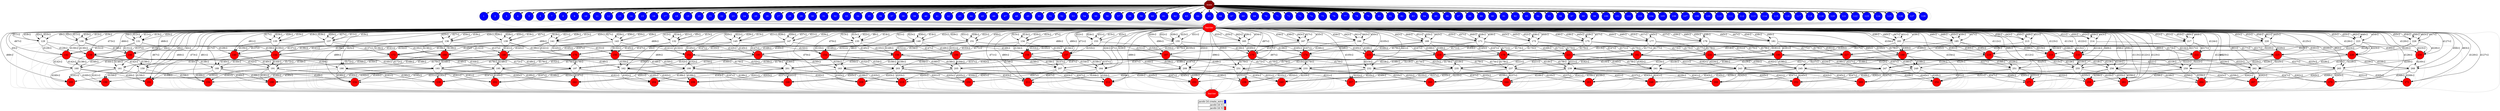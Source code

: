 digraph {
  rankdir=TB;
  labeljust="l";
  compound= true;
  subgraph dependence_graph {
    ranksep=0.20;
    node[height=0.75];

Synchro0[label="main", shape=octagon, style=filled fillcolor="#8B0000" fontcolor="#FFFFFF"];
1[shape=circle, style=filled fillcolor="#0000ff" fontcolor="#ffffff"];
Synchro0 -> 1;
2[shape=circle, style=filled fillcolor="#0000ff" fontcolor="#ffffff"];
Synchro0 -> 2;
3[shape=circle, style=filled fillcolor="#0000ff" fontcolor="#ffffff"];
Synchro0 -> 3;
4[shape=circle, style=filled fillcolor="#0000ff" fontcolor="#ffffff"];
Synchro0 -> 4;
5[shape=circle, style=filled fillcolor="#0000ff" fontcolor="#ffffff"];
Synchro0 -> 5;
6[shape=circle, style=filled fillcolor="#0000ff" fontcolor="#ffffff"];
Synchro0 -> 6;
7[shape=circle, style=filled fillcolor="#0000ff" fontcolor="#ffffff"];
Synchro0 -> 7;
8[shape=circle, style=filled fillcolor="#0000ff" fontcolor="#ffffff"];
Synchro0 -> 8;
9[shape=circle, style=filled fillcolor="#0000ff" fontcolor="#ffffff"];
Synchro0 -> 9;
10[shape=circle, style=filled fillcolor="#0000ff" fontcolor="#ffffff"];
Synchro0 -> 10;
11[shape=circle, style=filled fillcolor="#0000ff" fontcolor="#ffffff"];
Synchro0 -> 11;
12[shape=circle, style=filled fillcolor="#0000ff" fontcolor="#ffffff"];
Synchro0 -> 12;
13[shape=circle, style=filled fillcolor="#0000ff" fontcolor="#ffffff"];
Synchro0 -> 13;
14[shape=circle, style=filled fillcolor="#0000ff" fontcolor="#ffffff"];
Synchro0 -> 14;
15[shape=circle, style=filled fillcolor="#0000ff" fontcolor="#ffffff"];
Synchro0 -> 15;
16[shape=circle, style=filled fillcolor="#0000ff" fontcolor="#ffffff"];
Synchro0 -> 16;
17[shape=circle, style=filled fillcolor="#0000ff" fontcolor="#ffffff"];
Synchro0 -> 17;
18[shape=circle, style=filled fillcolor="#0000ff" fontcolor="#ffffff"];
Synchro0 -> 18;
19[shape=circle, style=filled fillcolor="#0000ff" fontcolor="#ffffff"];
Synchro0 -> 19;
20[shape=circle, style=filled fillcolor="#0000ff" fontcolor="#ffffff"];
Synchro0 -> 20;
21[shape=circle, style=filled fillcolor="#0000ff" fontcolor="#ffffff"];
Synchro0 -> 21;
22[shape=circle, style=filled fillcolor="#0000ff" fontcolor="#ffffff"];
Synchro0 -> 22;
23[shape=circle, style=filled fillcolor="#0000ff" fontcolor="#ffffff"];
Synchro0 -> 23;
24[shape=circle, style=filled fillcolor="#0000ff" fontcolor="#ffffff"];
Synchro0 -> 24;
25[shape=circle, style=filled fillcolor="#0000ff" fontcolor="#ffffff"];
Synchro0 -> 25;
26[shape=circle, style=filled fillcolor="#0000ff" fontcolor="#ffffff"];
Synchro0 -> 26;
27[shape=circle, style=filled fillcolor="#0000ff" fontcolor="#ffffff"];
Synchro0 -> 27;
28[shape=circle, style=filled fillcolor="#0000ff" fontcolor="#ffffff"];
Synchro0 -> 28;
29[shape=circle, style=filled fillcolor="#0000ff" fontcolor="#ffffff"];
Synchro0 -> 29;
30[shape=circle, style=filled fillcolor="#0000ff" fontcolor="#ffffff"];
Synchro0 -> 30;
31[shape=circle, style=filled fillcolor="#0000ff" fontcolor="#ffffff"];
Synchro0 -> 31;
32[shape=circle, style=filled fillcolor="#0000ff" fontcolor="#ffffff"];
Synchro0 -> 32;
33[shape=circle, style=filled fillcolor="#0000ff" fontcolor="#ffffff"];
Synchro0 -> 33;
34[shape=circle, style=filled fillcolor="#0000ff" fontcolor="#ffffff"];
Synchro0 -> 34;
35[shape=circle, style=filled fillcolor="#0000ff" fontcolor="#ffffff"];
Synchro0 -> 35;
36[shape=circle, style=filled fillcolor="#0000ff" fontcolor="#ffffff"];
Synchro0 -> 36;
37[shape=circle, style=filled fillcolor="#0000ff" fontcolor="#ffffff"];
Synchro0 -> 37;
38[shape=circle, style=filled fillcolor="#0000ff" fontcolor="#ffffff"];
Synchro0 -> 38;
39[shape=circle, style=filled fillcolor="#0000ff" fontcolor="#ffffff"];
Synchro0 -> 39;
40[shape=circle, style=filled fillcolor="#0000ff" fontcolor="#ffffff"];
Synchro0 -> 40;
41[shape=circle, style=filled fillcolor="#0000ff" fontcolor="#ffffff"];
Synchro0 -> 41;
42[shape=circle, style=filled fillcolor="#0000ff" fontcolor="#ffffff"];
Synchro0 -> 42;
43[shape=circle, style=filled fillcolor="#0000ff" fontcolor="#ffffff"];
Synchro0 -> 43;
44[shape=circle, style=filled fillcolor="#0000ff" fontcolor="#ffffff"];
Synchro0 -> 44;
45[shape=circle, style=filled fillcolor="#0000ff" fontcolor="#ffffff"];
Synchro0 -> 45;
46[shape=circle, style=filled fillcolor="#0000ff" fontcolor="#ffffff"];
Synchro0 -> 46;
47[shape=circle, style=filled fillcolor="#0000ff" fontcolor="#ffffff"];
Synchro0 -> 47;
48[shape=circle, style=filled fillcolor="#0000ff" fontcolor="#ffffff"];
Synchro0 -> 48;
49[shape=circle, style=filled fillcolor="#0000ff" fontcolor="#ffffff"];
Synchro0 -> 49;
50[shape=circle, style=filled fillcolor="#0000ff" fontcolor="#ffffff"];
Synchro0 -> 50;
51[shape=circle, style=filled fillcolor="#0000ff" fontcolor="#ffffff"];
Synchro0 -> 51;
52[shape=circle, style=filled fillcolor="#0000ff" fontcolor="#ffffff"];
Synchro0 -> 52;
53[shape=circle, style=filled fillcolor="#0000ff" fontcolor="#ffffff"];
Synchro0 -> 53;
54[shape=circle, style=filled fillcolor="#0000ff" fontcolor="#ffffff"];
Synchro0 -> 54;
55[shape=circle, style=filled fillcolor="#0000ff" fontcolor="#ffffff"];
Synchro0 -> 55;
56[shape=circle, style=filled fillcolor="#0000ff" fontcolor="#ffffff"];
Synchro0 -> 56;
57[shape=circle, style=filled fillcolor="#0000ff" fontcolor="#ffffff"];
Synchro0 -> 57;
58[shape=circle, style=filled fillcolor="#0000ff" fontcolor="#ffffff"];
Synchro0 -> 58;
59[shape=circle, style=filled fillcolor="#0000ff" fontcolor="#ffffff"];
Synchro0 -> 59;
60[shape=circle, style=filled fillcolor="#0000ff" fontcolor="#ffffff"];
Synchro0 -> 60;
61[shape=circle, style=filled fillcolor="#0000ff" fontcolor="#ffffff"];
Synchro0 -> 61;
62[shape=circle, style=filled fillcolor="#0000ff" fontcolor="#ffffff"];
Synchro0 -> 62;
63[shape=circle, style=filled fillcolor="#0000ff" fontcolor="#ffffff"];
Synchro0 -> 63;
64[shape=circle, style=filled fillcolor="#0000ff" fontcolor="#ffffff"];
Synchro0 -> 64;
65[shape=circle, style=filled fillcolor="#0000ff" fontcolor="#ffffff"];
Synchro0 -> 65;
66[shape=circle, style=filled fillcolor="#0000ff" fontcolor="#ffffff"];
Synchro0 -> 66;
67[shape=circle, style=filled fillcolor="#0000ff" fontcolor="#ffffff"];
Synchro0 -> 67;
68[shape=circle, style=filled fillcolor="#0000ff" fontcolor="#ffffff"];
Synchro0 -> 68;
69[shape=circle, style=filled fillcolor="#0000ff" fontcolor="#ffffff"];
Synchro0 -> 69;
70[shape=circle, style=filled fillcolor="#0000ff" fontcolor="#ffffff"];
Synchro0 -> 70;
71[shape=circle, style=filled fillcolor="#0000ff" fontcolor="#ffffff"];
Synchro0 -> 71;
72[shape=circle, style=filled fillcolor="#0000ff" fontcolor="#ffffff"];
Synchro0 -> 72;
73[shape=circle, style=filled fillcolor="#0000ff" fontcolor="#ffffff"];
Synchro0 -> 73;
74[shape=circle, style=filled fillcolor="#0000ff" fontcolor="#ffffff"];
Synchro0 -> 74;
75[shape=circle, style=filled fillcolor="#0000ff" fontcolor="#ffffff"];
Synchro0 -> 75;
76[shape=circle, style=filled fillcolor="#0000ff" fontcolor="#ffffff"];
Synchro0 -> 76;
77[shape=circle, style=filled fillcolor="#0000ff" fontcolor="#ffffff"];
Synchro0 -> 77;
78[shape=circle, style=filled fillcolor="#0000ff" fontcolor="#ffffff"];
Synchro0 -> 78;
79[shape=circle, style=filled fillcolor="#0000ff" fontcolor="#ffffff"];
Synchro0 -> 79;
80[shape=circle, style=filled fillcolor="#0000ff" fontcolor="#ffffff"];
Synchro0 -> 80;
81[shape=circle, style=filled fillcolor="#0000ff" fontcolor="#ffffff"];
Synchro0 -> 81;
82[shape=circle, style=filled fillcolor="#0000ff" fontcolor="#ffffff"];
Synchro0 -> 82;
83[shape=circle, style=filled fillcolor="#0000ff" fontcolor="#ffffff"];
Synchro0 -> 83;
84[shape=circle, style=filled fillcolor="#0000ff" fontcolor="#ffffff"];
Synchro0 -> 84;
85[shape=circle, style=filled fillcolor="#0000ff" fontcolor="#ffffff"];
Synchro0 -> 85;
86[shape=circle, style=filled fillcolor="#0000ff" fontcolor="#ffffff"];
Synchro0 -> 86;
87[shape=circle, style=filled fillcolor="#0000ff" fontcolor="#ffffff"];
Synchro0 -> 87;
88[shape=circle, style=filled fillcolor="#0000ff" fontcolor="#ffffff"];
Synchro0 -> 88;
89[shape=circle, style=filled fillcolor="#0000ff" fontcolor="#ffffff"];
Synchro0 -> 89;
90[shape=circle, style=filled fillcolor="#0000ff" fontcolor="#ffffff"];
Synchro0 -> 90;
91[shape=circle, style=filled fillcolor="#0000ff" fontcolor="#ffffff"];
Synchro0 -> 91;
92[shape=circle, style=filled fillcolor="#0000ff" fontcolor="#ffffff"];
Synchro0 -> 92;
93[shape=circle, style=filled fillcolor="#0000ff" fontcolor="#ffffff"];
Synchro0 -> 93;
94[shape=circle, style=filled fillcolor="#0000ff" fontcolor="#ffffff"];
Synchro0 -> 94;
95[shape=circle, style=filled fillcolor="#0000ff" fontcolor="#ffffff"];
Synchro0 -> 95;
96[shape=circle, style=filled fillcolor="#0000ff" fontcolor="#ffffff"];
Synchro0 -> 96;
97[shape=circle, style=filled fillcolor="#0000ff" fontcolor="#ffffff"];
Synchro0 -> 97;
98[shape=circle, style=filled fillcolor="#0000ff" fontcolor="#ffffff"];
Synchro0 -> 98;
99[shape=circle, style=filled fillcolor="#0000ff" fontcolor="#ffffff"];
Synchro0 -> 99;
100[shape=circle, style=filled fillcolor="#0000ff" fontcolor="#ffffff"];
Synchro0 -> 100;
101[shape=circle, style=filled fillcolor="#0000ff" fontcolor="#ffffff"];
Synchro0 -> 101;
102[shape=circle, style=filled fillcolor="#0000ff" fontcolor="#ffffff"];
Synchro0 -> 102;
103[shape=circle, style=filled fillcolor="#0000ff" fontcolor="#ffffff"];
Synchro0 -> 103;
104[shape=circle, style=filled fillcolor="#0000ff" fontcolor="#ffffff"];
Synchro0 -> 104;
105[shape=circle, style=filled fillcolor="#0000ff" fontcolor="#ffffff"];
Synchro0 -> 105;
106[shape=circle, style=filled fillcolor="#0000ff" fontcolor="#ffffff"];
Synchro0 -> 106;
107[shape=circle, style=filled fillcolor="#0000ff" fontcolor="#ffffff"];
Synchro0 -> 107;
108[shape=circle, style=filled fillcolor="#0000ff" fontcolor="#ffffff"];
Synchro0 -> 108;
109[shape=circle, style=filled fillcolor="#0000ff" fontcolor="#ffffff"];
Synchro0 -> 109;
110[shape=circle, style=filled fillcolor="#0000ff" fontcolor="#ffffff"];
Synchro0 -> 110;
111[shape=circle, style=filled fillcolor="#0000ff" fontcolor="#ffffff"];
Synchro0 -> 111;
112[shape=circle, style=filled fillcolor="#0000ff" fontcolor="#ffffff"];
Synchro0 -> 112;
113[shape=circle, style=filled fillcolor="#0000ff" fontcolor="#ffffff"];
Synchro0 -> 113;
114[shape=circle, style=filled fillcolor="#0000ff" fontcolor="#ffffff"];
Synchro0 -> 114;
115[shape=circle, style=filled fillcolor="#0000ff" fontcolor="#ffffff"];
Synchro0 -> 115;
116[shape=circle, style=filled fillcolor="#0000ff" fontcolor="#ffffff"];
Synchro0 -> 116;
117[shape=circle, style=filled fillcolor="#0000ff" fontcolor="#ffffff"];
Synchro0 -> 117;
118[shape=circle, style=filled fillcolor="#0000ff" fontcolor="#ffffff"];
Synchro0 -> 118;
119[shape=circle, style=filled fillcolor="#0000ff" fontcolor="#ffffff"];
Synchro0 -> 119;
120[shape=circle, style=filled fillcolor="#0000ff" fontcolor="#ffffff"];
Synchro0 -> 120;
121[shape=circle, style=filled fillcolor="#0000ff" fontcolor="#ffffff"];
Synchro0 -> 121;
122[shape=circle, style=filled fillcolor="#0000ff" fontcolor="#ffffff"];
Synchro0 -> 122;
123[shape=circle, style=filled fillcolor="#0000ff" fontcolor="#ffffff"];
Synchro0 -> 123;
124[shape=circle, style=filled fillcolor="#0000ff" fontcolor="#ffffff"];
Synchro0 -> 124;
125[shape=circle, style=filled fillcolor="#0000ff" fontcolor="#ffffff"];
Synchro0 -> 125;
126[shape=circle, style=filled fillcolor="#0000ff" fontcolor="#ffffff"];
Synchro0 -> 126;
127[shape=circle, style=filled fillcolor="#0000ff" fontcolor="#ffffff"];
Synchro0 -> 127;
128[shape=circle, style=filled fillcolor="#0000ff" fontcolor="#ffffff"];
Synchro0 -> 128;
Synchro1[label="barrier", shape=octagon, style=filled fillcolor="#ff0000" fontcolor="#FFFFFF"];
Synchro0 -> Synchro1 [color=grey];
62 -> Synchro1 [color=grey];
35 -> Synchro1 [color=grey];
128 -> Synchro1 [color=grey];
110 -> Synchro1 [color=grey];
125 -> Synchro1 [color=grey];
20 -> Synchro1 [color=grey];
16 -> Synchro1 [color=grey];
27 -> Synchro1 [color=grey];
26 -> Synchro1 [color=grey];
11 -> Synchro1 [color=grey];
55 -> Synchro1 [color=grey];
96 -> Synchro1 [color=grey];
70 -> Synchro1 [color=grey];
42 -> Synchro1 [color=grey];
106 -> Synchro1 [color=grey];
15 -> Synchro1 [color=grey];
43 -> Synchro1 [color=grey];
108 -> Synchro1 [color=grey];
93 -> Synchro1 [color=grey];
118 -> Synchro1 [color=grey];
13 -> Synchro1 [color=grey];
18 -> Synchro1 [color=grey];
81 -> Synchro1 [color=grey];
100 -> Synchro1 [color=grey];
56 -> Synchro1 [color=grey];
111 -> Synchro1 [color=grey];
28 -> Synchro1 [color=grey];
117 -> Synchro1 [color=grey];
41 -> Synchro1 [color=grey];
120 -> Synchro1 [color=grey];
114 -> Synchro1 [color=grey];
6 -> Synchro1 [color=grey];
57 -> Synchro1 [color=grey];
58 -> Synchro1 [color=grey];
73 -> Synchro1 [color=grey];
98 -> Synchro1 [color=grey];
19 -> Synchro1 [color=grey];
91 -> Synchro1 [color=grey];
51 -> Synchro1 [color=grey];
48 -> Synchro1 [color=grey];
40 -> Synchro1 [color=grey];
102 -> Synchro1 [color=grey];
8 -> Synchro1 [color=grey];
22 -> Synchro1 [color=grey];
24 -> Synchro1 [color=grey];
92 -> Synchro1 [color=grey];
4 -> Synchro1 [color=grey];
119 -> Synchro1 [color=grey];
5 -> Synchro1 [color=grey];
50 -> Synchro1 [color=grey];
77 -> Synchro1 [color=grey];
99 -> Synchro1 [color=grey];
89 -> Synchro1 [color=grey];
69 -> Synchro1 [color=grey];
95 -> Synchro1 [color=grey];
83 -> Synchro1 [color=grey];
124 -> Synchro1 [color=grey];
46 -> Synchro1 [color=grey];
64 -> Synchro1 [color=grey];
103 -> Synchro1 [color=grey];
71 -> Synchro1 [color=grey];
25 -> Synchro1 [color=grey];
80 -> Synchro1 [color=grey];
9 -> Synchro1 [color=grey];
74 -> Synchro1 [color=grey];
101 -> Synchro1 [color=grey];
68 -> Synchro1 [color=grey];
76 -> Synchro1 [color=grey];
107 -> Synchro1 [color=grey];
82 -> Synchro1 [color=grey];
63 -> Synchro1 [color=grey];
112 -> Synchro1 [color=grey];
1 -> Synchro1 [color=grey];
105 -> Synchro1 [color=grey];
53 -> Synchro1 [color=grey];
84 -> Synchro1 [color=grey];
52 -> Synchro1 [color=grey];
31 -> Synchro1 [color=grey];
34 -> Synchro1 [color=grey];
86 -> Synchro1 [color=grey];
10 -> Synchro1 [color=grey];
21 -> Synchro1 [color=grey];
33 -> Synchro1 [color=grey];
116 -> Synchro1 [color=grey];
45 -> Synchro1 [color=grey];
126 -> Synchro1 [color=grey];
23 -> Synchro1 [color=grey];
30 -> Synchro1 [color=grey];
44 -> Synchro1 [color=grey];
37 -> Synchro1 [color=grey];
61 -> Synchro1 [color=grey];
88 -> Synchro1 [color=grey];
39 -> Synchro1 [color=grey];
2 -> Synchro1 [color=grey];
85 -> Synchro1 [color=grey];
60 -> Synchro1 [color=grey];
79 -> Synchro1 [color=grey];
113 -> Synchro1 [color=grey];
65 -> Synchro1 [color=grey];
17 -> Synchro1 [color=grey];
75 -> Synchro1 [color=grey];
32 -> Synchro1 [color=grey];
36 -> Synchro1 [color=grey];
67 -> Synchro1 [color=grey];
123 -> Synchro1 [color=grey];
7 -> Synchro1 [color=grey];
14 -> Synchro1 [color=grey];
127 -> Synchro1 [color=grey];
59 -> Synchro1 [color=grey];
72 -> Synchro1 [color=grey];
87 -> Synchro1 [color=grey];
12 -> Synchro1 [color=grey];
109 -> Synchro1 [color=grey];
3 -> Synchro1 [color=grey];
78 -> Synchro1 [color=grey];
49 -> Synchro1 [color=grey];
66 -> Synchro1 [color=grey];
122 -> Synchro1 [color=grey];
47 -> Synchro1 [color=grey];
115 -> Synchro1 [color=grey];
90 -> Synchro1 [color=grey];
104 -> Synchro1 [color=grey];
54 -> Synchro1 [color=grey];
121 -> Synchro1 [color=grey];
94 -> Synchro1 [color=grey];
38 -> Synchro1 [color=grey];
29 -> Synchro1 [color=grey];
97 -> Synchro1 [color=grey];
129[shape=circle, style=filled fillcolor="#ffffff" fontcolor="#000000"];
Synchro1 -> 129 [label="d10v2"];
Synchro1 -> 129 [label="d9v2"];
Synchro1 -> 129 [label="d11v2"];
Synchro1 -> 129 [label="d18v2"];
Synchro1 -> 129 [label="d2v2"];
130[shape=circle, style=filled fillcolor="#ffffff" fontcolor="#000000"];
Synchro1 -> 130 [label="d11v2"];
Synchro1 -> 130 [label="d10v2"];
Synchro1 -> 130 [label="d12v2"];
Synchro1 -> 130 [label="d19v2"];
Synchro1 -> 130 [label="d3v2"];
131[shape=circle, style=filled fillcolor="#ffffff" fontcolor="#000000"];
Synchro1 -> 131 [label="d12v2"];
Synchro1 -> 131 [label="d11v2"];
Synchro1 -> 131 [label="d13v2"];
Synchro1 -> 131 [label="d20v2"];
Synchro1 -> 131 [label="d4v2"];
132[shape=circle, style=filled fillcolor="#ffffff" fontcolor="#000000"];
Synchro1 -> 132 [label="d13v2"];
Synchro1 -> 132 [label="d12v2"];
Synchro1 -> 132 [label="d14v2"];
Synchro1 -> 132 [label="d21v2"];
Synchro1 -> 132 [label="d5v2"];
133[shape=circle, style=filled fillcolor="#ffffff" fontcolor="#000000"];
Synchro1 -> 133 [label="d14v2"];
Synchro1 -> 133 [label="d13v2"];
Synchro1 -> 133 [label="d15v2"];
Synchro1 -> 133 [label="d22v2"];
Synchro1 -> 133 [label="d6v2"];
134[shape=circle, style=filled fillcolor="#ffffff" fontcolor="#000000"];
Synchro1 -> 134 [label="d15v2"];
Synchro1 -> 134 [label="d14v2"];
Synchro1 -> 134 [label="d16v2"];
Synchro1 -> 134 [label="d23v2"];
Synchro1 -> 134 [label="d7v2"];
135[shape=circle, style=filled fillcolor="#ffffff" fontcolor="#000000"];
Synchro1 -> 135 [label="d18v2"];
Synchro1 -> 135 [label="d17v2"];
Synchro1 -> 135 [label="d19v2"];
Synchro1 -> 135 [label="d26v2"];
Synchro1 -> 135 [label="d10v2"];
136[shape=circle, style=filled fillcolor="#ffffff" fontcolor="#000000"];
Synchro1 -> 136 [label="d26v2"];
Synchro1 -> 136 [label="d25v2"];
Synchro1 -> 136 [label="d27v2"];
Synchro1 -> 136 [label="d34v2"];
Synchro1 -> 136 [label="d18v2"];
137[shape=circle, style=filled fillcolor="#ffffff" fontcolor="#000000"];
Synchro1 -> 137 [label="d19v2"];
Synchro1 -> 137 [label="d18v2"];
Synchro1 -> 137 [label="d20v2"];
Synchro1 -> 137 [label="d27v2"];
Synchro1 -> 137 [label="d11v2"];
138[shape=circle, style=filled fillcolor="#ff0000" fontcolor="#000000"];
129 -> 138 [label="d129v2"];
Synchro1 -> 138 [label="d73v2"];
130 -> 138 [label="d130v2"];
135 -> 138 [label="d135v2"];
Synchro1 -> 138 [label="d66v2"];
139[shape=circle, style=filled fillcolor="#ffffff" fontcolor="#000000"];
Synchro1 -> 139 [label="d27v2"];
Synchro1 -> 139 [label="d26v2"];
Synchro1 -> 139 [label="d28v2"];
Synchro1 -> 139 [label="d35v2"];
Synchro1 -> 139 [label="d19v2"];
140[shape=circle, style=filled fillcolor="#ff0000" fontcolor="#000000"];
135 -> 140 [label="d135v2"];
Synchro1 -> 140 [label="d81v2"];
137 -> 140 [label="d137v2"];
136 -> 140 [label="d136v2"];
129 -> 140 [label="d129v2"];
141[shape=circle, style=filled fillcolor="#ffffff" fontcolor="#000000"];
Synchro1 -> 141 [label="d20v2"];
Synchro1 -> 141 [label="d19v2"];
Synchro1 -> 141 [label="d21v2"];
Synchro1 -> 141 [label="d28v2"];
Synchro1 -> 141 [label="d12v2"];
142[shape=circle, style=filled fillcolor="#ff0000" fontcolor="#000000"];
130 -> 142 [label="d130v2"];
129 -> 142 [label="d129v2"];
131 -> 142 [label="d131v2"];
137 -> 142 [label="d137v2"];
Synchro1 -> 142 [label="d67v2"];
143[shape=circle, style=filled fillcolor="#ffffff" fontcolor="#000000"];
Synchro1 -> 143 [label="d28v2"];
Synchro1 -> 143 [label="d27v2"];
Synchro1 -> 143 [label="d29v2"];
Synchro1 -> 143 [label="d36v2"];
Synchro1 -> 143 [label="d20v2"];
144[shape=circle, style=filled fillcolor="#ff0000" fontcolor="#000000"];
137 -> 144 [label="d137v2"];
135 -> 144 [label="d135v2"];
141 -> 144 [label="d141v2"];
139 -> 144 [label="d139v2"];
130 -> 144 [label="d130v2"];
145[shape=circle, style=filled fillcolor="#ffffff" fontcolor="#000000"];
Synchro1 -> 145 [label="d21v2"];
Synchro1 -> 145 [label="d20v2"];
Synchro1 -> 145 [label="d22v2"];
Synchro1 -> 145 [label="d29v2"];
Synchro1 -> 145 [label="d13v2"];
146[shape=circle, style=filled fillcolor="#ff0000" fontcolor="#000000"];
131 -> 146 [label="d131v2"];
130 -> 146 [label="d130v2"];
132 -> 146 [label="d132v2"];
141 -> 146 [label="d141v2"];
Synchro1 -> 146 [label="d68v2"];
147[shape=circle, style=filled fillcolor="#ffffff" fontcolor="#000000"];
Synchro1 -> 147 [label="d29v2"];
Synchro1 -> 147 [label="d28v2"];
Synchro1 -> 147 [label="d30v2"];
Synchro1 -> 147 [label="d37v2"];
Synchro1 -> 147 [label="d21v2"];
148[shape=circle, style=filled fillcolor="#ff0000" fontcolor="#000000"];
141 -> 148 [label="d141v2"];
137 -> 148 [label="d137v2"];
145 -> 148 [label="d145v2"];
143 -> 148 [label="d143v2"];
131 -> 148 [label="d131v2"];
149[shape=circle, style=filled fillcolor="#ffffff" fontcolor="#000000"];
Synchro1 -> 149 [label="d22v2"];
Synchro1 -> 149 [label="d21v2"];
Synchro1 -> 149 [label="d23v2"];
Synchro1 -> 149 [label="d30v2"];
Synchro1 -> 149 [label="d14v2"];
150[shape=circle, style=filled fillcolor="#ff0000" fontcolor="#000000"];
132 -> 150 [label="d132v2"];
131 -> 150 [label="d131v2"];
133 -> 150 [label="d133v2"];
145 -> 150 [label="d145v2"];
Synchro1 -> 150 [label="d69v2"];
151[shape=circle, style=filled fillcolor="#ffffff" fontcolor="#000000"];
Synchro1 -> 151 [label="d30v2"];
Synchro1 -> 151 [label="d29v2"];
Synchro1 -> 151 [label="d31v2"];
Synchro1 -> 151 [label="d38v2"];
Synchro1 -> 151 [label="d22v2"];
152[shape=circle, style=filled fillcolor="#ff0000" fontcolor="#000000"];
145 -> 152 [label="d145v2"];
141 -> 152 [label="d141v2"];
149 -> 152 [label="d149v2"];
147 -> 152 [label="d147v2"];
132 -> 152 [label="d132v2"];
153[shape=circle, style=filled fillcolor="#ffffff" fontcolor="#000000"];
Synchro1 -> 153 [label="d23v2"];
Synchro1 -> 153 [label="d22v2"];
Synchro1 -> 153 [label="d24v2"];
Synchro1 -> 153 [label="d31v2"];
Synchro1 -> 153 [label="d15v2"];
154[shape=circle, style=filled fillcolor="#ff0000" fontcolor="#000000"];
133 -> 154 [label="d133v2"];
132 -> 154 [label="d132v2"];
134 -> 154 [label="d134v2"];
149 -> 154 [label="d149v2"];
Synchro1 -> 154 [label="d70v2"];
155[shape=circle, style=filled fillcolor="#ffffff" fontcolor="#000000"];
Synchro1 -> 155 [label="d31v2"];
Synchro1 -> 155 [label="d30v2"];
Synchro1 -> 155 [label="d32v2"];
Synchro1 -> 155 [label="d39v2"];
Synchro1 -> 155 [label="d23v2"];
156[shape=circle, style=filled fillcolor="#ff0000" fontcolor="#000000"];
149 -> 156 [label="d149v2"];
145 -> 156 [label="d145v2"];
153 -> 156 [label="d153v2"];
151 -> 156 [label="d151v2"];
133 -> 156 [label="d133v2"];
157[shape=circle, style=filled fillcolor="#ff0000" fontcolor="#000000"];
134 -> 157 [label="d134v2"];
133 -> 157 [label="d133v2"];
Synchro1 -> 157 [label="d80v2"];
153 -> 157 [label="d153v2"];
Synchro1 -> 157 [label="d71v2"];
158[shape=circle, style=filled fillcolor="#ff0000" fontcolor="#000000"];
153 -> 158 [label="d153v2"];
149 -> 158 [label="d149v2"];
Synchro1 -> 158 [label="d88v2"];
155 -> 158 [label="d155v2"];
134 -> 158 [label="d134v2"];
159[shape=circle, style=filled fillcolor="#ffffff" fontcolor="#000000"];
138 -> 159 [label="d138v2"];
Synchro1 -> 159 [label="d9v2"];
142 -> 159 [label="d142v2"];
140 -> 159 [label="d140v2"];
Synchro1 -> 159 [label="d2v2"];
160[shape=circle, style=filled fillcolor="#ffffff" fontcolor="#000000"];
142 -> 160 [label="d142v2"];
138 -> 160 [label="d138v2"];
146 -> 160 [label="d146v2"];
144 -> 160 [label="d144v2"];
Synchro1 -> 160 [label="d3v2"];
161[shape=circle, style=filled fillcolor="#ffffff" fontcolor="#000000"];
146 -> 161 [label="d146v2"];
142 -> 161 [label="d142v2"];
150 -> 161 [label="d150v2"];
148 -> 161 [label="d148v2"];
Synchro1 -> 161 [label="d4v2"];
162[shape=circle, style=filled fillcolor="#ffffff" fontcolor="#000000"];
150 -> 162 [label="d150v2"];
146 -> 162 [label="d146v2"];
154 -> 162 [label="d154v2"];
152 -> 162 [label="d152v2"];
Synchro1 -> 162 [label="d5v2"];
163[shape=circle, style=filled fillcolor="#ffffff" fontcolor="#000000"];
154 -> 163 [label="d154v2"];
150 -> 163 [label="d150v2"];
157 -> 163 [label="d157v2"];
156 -> 163 [label="d156v2"];
Synchro1 -> 163 [label="d6v2"];
164[shape=circle, style=filled fillcolor="#ffffff" fontcolor="#000000"];
157 -> 164 [label="d157v2"];
154 -> 164 [label="d154v2"];
Synchro1 -> 164 [label="d16v2"];
158 -> 164 [label="d158v2"];
Synchro1 -> 164 [label="d7v2"];
165[shape=circle, style=filled fillcolor="#ffffff" fontcolor="#000000"];
Synchro1 -> 165 [label="d34v2"];
Synchro1 -> 165 [label="d33v2"];
Synchro1 -> 165 [label="d35v2"];
Synchro1 -> 165 [label="d42v2"];
Synchro1 -> 165 [label="d26v2"];
166[shape=circle, style=filled fillcolor="#ffffff" fontcolor="#000000"];
Synchro1 -> 166 [label="d42v2"];
Synchro1 -> 166 [label="d41v2"];
Synchro1 -> 166 [label="d43v2"];
Synchro1 -> 166 [label="d50v2"];
Synchro1 -> 166 [label="d34v2"];
167[shape=circle, style=filled fillcolor="#ffffff" fontcolor="#000000"];
Synchro1 -> 167 [label="d35v2"];
Synchro1 -> 167 [label="d34v2"];
Synchro1 -> 167 [label="d36v2"];
Synchro1 -> 167 [label="d43v2"];
Synchro1 -> 167 [label="d27v2"];
168[shape=circle, style=filled fillcolor="#ff0000" fontcolor="#000000"];
136 -> 168 [label="d136v2"];
Synchro1 -> 168 [label="d89v2"];
139 -> 168 [label="d139v2"];
165 -> 168 [label="d165v2"];
135 -> 168 [label="d135v2"];
169[shape=circle, style=filled fillcolor="#ffffff" fontcolor="#000000"];
Synchro1 -> 169 [label="d43v2"];
Synchro1 -> 169 [label="d42v2"];
Synchro1 -> 169 [label="d44v2"];
Synchro1 -> 169 [label="d51v2"];
Synchro1 -> 169 [label="d35v2"];
170[shape=circle, style=filled fillcolor="#ff0000" fontcolor="#000000"];
165 -> 170 [label="d165v2"];
Synchro1 -> 170 [label="d97v2"];
167 -> 170 [label="d167v2"];
166 -> 170 [label="d166v2"];
136 -> 170 [label="d136v2"];
171[shape=circle, style=filled fillcolor="#ffffff" fontcolor="#000000"];
Synchro1 -> 171 [label="d36v2"];
Synchro1 -> 171 [label="d35v2"];
Synchro1 -> 171 [label="d37v2"];
Synchro1 -> 171 [label="d44v2"];
Synchro1 -> 171 [label="d28v2"];
172[shape=circle, style=filled fillcolor="#ff0000" fontcolor="#000000"];
139 -> 172 [label="d139v2"];
136 -> 172 [label="d136v2"];
143 -> 172 [label="d143v2"];
167 -> 172 [label="d167v2"];
137 -> 172 [label="d137v2"];
173[shape=circle, style=filled fillcolor="#ffffff" fontcolor="#000000"];
Synchro1 -> 173 [label="d44v2"];
Synchro1 -> 173 [label="d43v2"];
Synchro1 -> 173 [label="d45v2"];
Synchro1 -> 173 [label="d52v2"];
Synchro1 -> 173 [label="d36v2"];
174[shape=circle, style=filled fillcolor="#ff0000" fontcolor="#000000"];
167 -> 174 [label="d167v2"];
165 -> 174 [label="d165v2"];
171 -> 174 [label="d171v2"];
169 -> 174 [label="d169v2"];
139 -> 174 [label="d139v2"];
175[shape=circle, style=filled fillcolor="#ffffff" fontcolor="#000000"];
Synchro1 -> 175 [label="d37v2"];
Synchro1 -> 175 [label="d36v2"];
Synchro1 -> 175 [label="d38v2"];
Synchro1 -> 175 [label="d45v2"];
Synchro1 -> 175 [label="d29v2"];
176[shape=circle, style=filled fillcolor="#ff0000" fontcolor="#000000"];
143 -> 176 [label="d143v2"];
139 -> 176 [label="d139v2"];
147 -> 176 [label="d147v2"];
171 -> 176 [label="d171v2"];
141 -> 176 [label="d141v2"];
177[shape=circle, style=filled fillcolor="#ffffff" fontcolor="#000000"];
Synchro1 -> 177 [label="d45v2"];
Synchro1 -> 177 [label="d44v2"];
Synchro1 -> 177 [label="d46v2"];
Synchro1 -> 177 [label="d53v2"];
Synchro1 -> 177 [label="d37v2"];
178[shape=circle, style=filled fillcolor="#ff0000" fontcolor="#000000"];
171 -> 178 [label="d171v2"];
167 -> 178 [label="d167v2"];
175 -> 178 [label="d175v2"];
173 -> 178 [label="d173v2"];
143 -> 178 [label="d143v2"];
179[shape=circle, style=filled fillcolor="#ffffff" fontcolor="#000000"];
Synchro1 -> 179 [label="d38v2"];
Synchro1 -> 179 [label="d37v2"];
Synchro1 -> 179 [label="d39v2"];
Synchro1 -> 179 [label="d46v2"];
Synchro1 -> 179 [label="d30v2"];
180[shape=circle, style=filled fillcolor="#ff0000" fontcolor="#000000"];
147 -> 180 [label="d147v2"];
143 -> 180 [label="d143v2"];
151 -> 180 [label="d151v2"];
175 -> 180 [label="d175v2"];
145 -> 180 [label="d145v2"];
181[shape=circle, style=filled fillcolor="#ffffff" fontcolor="#000000"];
Synchro1 -> 181 [label="d46v2"];
Synchro1 -> 181 [label="d45v2"];
Synchro1 -> 181 [label="d47v2"];
Synchro1 -> 181 [label="d54v2"];
Synchro1 -> 181 [label="d38v2"];
182[shape=circle, style=filled fillcolor="#ff0000" fontcolor="#000000"];
175 -> 182 [label="d175v2"];
171 -> 182 [label="d171v2"];
179 -> 182 [label="d179v2"];
177 -> 182 [label="d177v2"];
147 -> 182 [label="d147v2"];
183[shape=circle, style=filled fillcolor="#ffffff" fontcolor="#000000"];
Synchro1 -> 183 [label="d39v2"];
Synchro1 -> 183 [label="d38v2"];
Synchro1 -> 183 [label="d40v2"];
Synchro1 -> 183 [label="d47v2"];
Synchro1 -> 183 [label="d31v2"];
184[shape=circle, style=filled fillcolor="#ff0000" fontcolor="#000000"];
151 -> 184 [label="d151v2"];
147 -> 184 [label="d147v2"];
155 -> 184 [label="d155v2"];
179 -> 184 [label="d179v2"];
149 -> 184 [label="d149v2"];
185[shape=circle, style=filled fillcolor="#ffffff" fontcolor="#000000"];
Synchro1 -> 185 [label="d47v2"];
Synchro1 -> 185 [label="d46v2"];
Synchro1 -> 185 [label="d48v2"];
Synchro1 -> 185 [label="d55v2"];
Synchro1 -> 185 [label="d39v2"];
186[shape=circle, style=filled fillcolor="#ff0000" fontcolor="#000000"];
179 -> 186 [label="d179v2"];
175 -> 186 [label="d175v2"];
183 -> 186 [label="d183v2"];
181 -> 186 [label="d181v2"];
151 -> 186 [label="d151v2"];
187[shape=circle, style=filled fillcolor="#ff0000" fontcolor="#000000"];
155 -> 187 [label="d155v2"];
151 -> 187 [label="d151v2"];
Synchro1 -> 187 [label="d96v2"];
183 -> 187 [label="d183v2"];
153 -> 187 [label="d153v2"];
188[shape=circle, style=filled fillcolor="#ff0000" fontcolor="#000000"];
183 -> 188 [label="d183v2"];
179 -> 188 [label="d179v2"];
Synchro1 -> 188 [label="d104v2"];
185 -> 188 [label="d185v2"];
155 -> 188 [label="d155v2"];
189[shape=circle, style=filled fillcolor="#ffffff" fontcolor="#000000"];
140 -> 189 [label="d140v2"];
Synchro1 -> 189 [label="d17v2"];
144 -> 189 [label="d144v2"];
168 -> 189 [label="d168v2"];
138 -> 189 [label="d138v2"];
190[shape=circle, style=filled fillcolor="#ffffff" fontcolor="#000000"];
168 -> 190 [label="d168v2"];
Synchro1 -> 190 [label="d25v2"];
172 -> 190 [label="d172v2"];
170 -> 190 [label="d170v2"];
140 -> 190 [label="d140v2"];
191[shape=circle, style=filled fillcolor="#ffffff" fontcolor="#000000"];
144 -> 191 [label="d144v2"];
140 -> 191 [label="d140v2"];
148 -> 191 [label="d148v2"];
172 -> 191 [label="d172v2"];
142 -> 191 [label="d142v2"];
192[shape=circle, style=filled fillcolor="#ff0000" fontcolor="#000000"];
159 -> 192 [label="d159v2"];
Synchro1 -> 192 [label="d73v2"];
160 -> 192 [label="d160v2"];
189 -> 192 [label="d189v2"];
Synchro1 -> 192 [label="d66v2"];
193[shape=circle, style=filled fillcolor="#ffffff" fontcolor="#000000"];
172 -> 193 [label="d172v2"];
168 -> 193 [label="d168v2"];
176 -> 193 [label="d176v2"];
174 -> 193 [label="d174v2"];
144 -> 193 [label="d144v2"];
194[shape=circle, style=filled fillcolor="#ff0000" fontcolor="#000000"];
189 -> 194 [label="d189v2"];
Synchro1 -> 194 [label="d81v2"];
191 -> 194 [label="d191v2"];
190 -> 194 [label="d190v2"];
159 -> 194 [label="d159v2"];
195[shape=circle, style=filled fillcolor="#ffffff" fontcolor="#000000"];
148 -> 195 [label="d148v2"];
144 -> 195 [label="d144v2"];
152 -> 195 [label="d152v2"];
176 -> 195 [label="d176v2"];
146 -> 195 [label="d146v2"];
196[shape=circle, style=filled fillcolor="#ff0000" fontcolor="#000000"];
160 -> 196 [label="d160v2"];
159 -> 196 [label="d159v2"];
161 -> 196 [label="d161v2"];
191 -> 196 [label="d191v2"];
Synchro1 -> 196 [label="d67v2"];
197[shape=circle, style=filled fillcolor="#ffffff" fontcolor="#000000"];
176 -> 197 [label="d176v2"];
172 -> 197 [label="d172v2"];
180 -> 197 [label="d180v2"];
178 -> 197 [label="d178v2"];
148 -> 197 [label="d148v2"];
198[shape=circle, style=filled fillcolor="#ff0000" fontcolor="#000000"];
191 -> 198 [label="d191v2"];
189 -> 198 [label="d189v2"];
195 -> 198 [label="d195v2"];
193 -> 198 [label="d193v2"];
160 -> 198 [label="d160v2"];
199[shape=circle, style=filled fillcolor="#ffffff" fontcolor="#000000"];
152 -> 199 [label="d152v2"];
148 -> 199 [label="d148v2"];
156 -> 199 [label="d156v2"];
180 -> 199 [label="d180v2"];
150 -> 199 [label="d150v2"];
200[shape=circle, style=filled fillcolor="#ff0000" fontcolor="#000000"];
161 -> 200 [label="d161v2"];
160 -> 200 [label="d160v2"];
162 -> 200 [label="d162v2"];
195 -> 200 [label="d195v2"];
Synchro1 -> 200 [label="d68v2"];
201[shape=circle, style=filled fillcolor="#ffffff" fontcolor="#000000"];
180 -> 201 [label="d180v2"];
176 -> 201 [label="d176v2"];
184 -> 201 [label="d184v2"];
182 -> 201 [label="d182v2"];
152 -> 201 [label="d152v2"];
202[shape=circle, style=filled fillcolor="#ff0000" fontcolor="#000000"];
195 -> 202 [label="d195v2"];
191 -> 202 [label="d191v2"];
199 -> 202 [label="d199v2"];
197 -> 202 [label="d197v2"];
161 -> 202 [label="d161v2"];
203[shape=circle, style=filled fillcolor="#ffffff" fontcolor="#000000"];
156 -> 203 [label="d156v2"];
152 -> 203 [label="d152v2"];
158 -> 203 [label="d158v2"];
184 -> 203 [label="d184v2"];
154 -> 203 [label="d154v2"];
204[shape=circle, style=filled fillcolor="#ff0000" fontcolor="#000000"];
162 -> 204 [label="d162v2"];
161 -> 204 [label="d161v2"];
163 -> 204 [label="d163v2"];
199 -> 204 [label="d199v2"];
Synchro1 -> 204 [label="d69v2"];
205[shape=circle, style=filled fillcolor="#ffffff" fontcolor="#000000"];
184 -> 205 [label="d184v2"];
180 -> 205 [label="d180v2"];
187 -> 205 [label="d187v2"];
186 -> 205 [label="d186v2"];
156 -> 205 [label="d156v2"];
206[shape=circle, style=filled fillcolor="#ff0000" fontcolor="#000000"];
199 -> 206 [label="d199v2"];
195 -> 206 [label="d195v2"];
203 -> 206 [label="d203v2"];
201 -> 206 [label="d201v2"];
162 -> 206 [label="d162v2"];
207[shape=circle, style=filled fillcolor="#ffffff" fontcolor="#000000"];
158 -> 207 [label="d158v2"];
156 -> 207 [label="d156v2"];
Synchro1 -> 207 [label="d24v2"];
187 -> 207 [label="d187v2"];
157 -> 207 [label="d157v2"];
208[shape=circle, style=filled fillcolor="#ff0000" fontcolor="#000000"];
163 -> 208 [label="d163v2"];
162 -> 208 [label="d162v2"];
164 -> 208 [label="d164v2"];
203 -> 208 [label="d203v2"];
Synchro1 -> 208 [label="d70v2"];
209[shape=circle, style=filled fillcolor="#ffffff" fontcolor="#000000"];
187 -> 209 [label="d187v2"];
184 -> 209 [label="d184v2"];
Synchro1 -> 209 [label="d32v2"];
188 -> 209 [label="d188v2"];
158 -> 209 [label="d158v2"];
210[shape=circle, style=filled fillcolor="#ff0000" fontcolor="#000000"];
203 -> 210 [label="d203v2"];
199 -> 210 [label="d199v2"];
207 -> 210 [label="d207v2"];
205 -> 210 [label="d205v2"];
163 -> 210 [label="d163v2"];
211[shape=circle, style=filled fillcolor="#ff0000" fontcolor="#000000"];
164 -> 211 [label="d164v2"];
163 -> 211 [label="d163v2"];
Synchro1 -> 211 [label="d80v2"];
207 -> 211 [label="d207v2"];
Synchro1 -> 211 [label="d71v2"];
212[shape=circle, style=filled fillcolor="#ff0000" fontcolor="#000000"];
207 -> 212 [label="d207v2"];
203 -> 212 [label="d203v2"];
Synchro1 -> 212 [label="d88v2"];
209 -> 212 [label="d209v2"];
164 -> 212 [label="d164v2"];
213[shape=circle, style=filled fillcolor="#ffffff" fontcolor="#000000"];
Synchro1 -> 213 [label="d50v2"];
Synchro1 -> 213 [label="d49v2"];
Synchro1 -> 213 [label="d51v2"];
Synchro1 -> 213 [label="d58v2"];
Synchro1 -> 213 [label="d42v2"];
214[shape=circle, style=filled fillcolor="#ffffff" fontcolor="#000000"];
Synchro1 -> 214 [label="d51v2"];
Synchro1 -> 214 [label="d50v2"];
Synchro1 -> 214 [label="d52v2"];
Synchro1 -> 214 [label="d59v2"];
Synchro1 -> 214 [label="d43v2"];
215[shape=circle, style=filled fillcolor="#ff0000" fontcolor="#000000"];
166 -> 215 [label="d166v2"];
Synchro1 -> 215 [label="d105v2"];
169 -> 215 [label="d169v2"];
213 -> 215 [label="d213v2"];
165 -> 215 [label="d165v2"];
216[shape=circle, style=filled fillcolor="#ff0000" fontcolor="#000000"];
213 -> 216 [label="d213v2"];
Synchro1 -> 216 [label="d113v2"];
214 -> 216 [label="d214v2"];
Synchro1 -> 216 [label="d122v2"];
166 -> 216 [label="d166v2"];
217[shape=circle, style=filled fillcolor="#ffffff" fontcolor="#000000"];
Synchro1 -> 217 [label="d52v2"];
Synchro1 -> 217 [label="d51v2"];
Synchro1 -> 217 [label="d53v2"];
Synchro1 -> 217 [label="d60v2"];
Synchro1 -> 217 [label="d44v2"];
218[shape=circle, style=filled fillcolor="#ff0000" fontcolor="#000000"];
169 -> 218 [label="d169v2"];
166 -> 218 [label="d166v2"];
173 -> 218 [label="d173v2"];
214 -> 218 [label="d214v2"];
167 -> 218 [label="d167v2"];
219[shape=circle, style=filled fillcolor="#ff0000" fontcolor="#000000"];
214 -> 219 [label="d214v2"];
213 -> 219 [label="d213v2"];
217 -> 219 [label="d217v2"];
Synchro1 -> 219 [label="d123v2"];
169 -> 219 [label="d169v2"];
220[shape=circle, style=filled fillcolor="#ffffff" fontcolor="#000000"];
Synchro1 -> 220 [label="d53v2"];
Synchro1 -> 220 [label="d52v2"];
Synchro1 -> 220 [label="d54v2"];
Synchro1 -> 220 [label="d61v2"];
Synchro1 -> 220 [label="d45v2"];
221[shape=circle, style=filled fillcolor="#ff0000" fontcolor="#000000"];
173 -> 221 [label="d173v2"];
169 -> 221 [label="d169v2"];
177 -> 221 [label="d177v2"];
217 -> 221 [label="d217v2"];
171 -> 221 [label="d171v2"];
222[shape=circle, style=filled fillcolor="#ff0000" fontcolor="#000000"];
217 -> 222 [label="d217v2"];
214 -> 222 [label="d214v2"];
220 -> 222 [label="d220v2"];
Synchro1 -> 222 [label="d124v2"];
173 -> 222 [label="d173v2"];
223[shape=circle, style=filled fillcolor="#ffffff" fontcolor="#000000"];
Synchro1 -> 223 [label="d54v2"];
Synchro1 -> 223 [label="d53v2"];
Synchro1 -> 223 [label="d55v2"];
Synchro1 -> 223 [label="d62v2"];
Synchro1 -> 223 [label="d46v2"];
224[shape=circle, style=filled fillcolor="#ff0000" fontcolor="#000000"];
177 -> 224 [label="d177v2"];
173 -> 224 [label="d173v2"];
181 -> 224 [label="d181v2"];
220 -> 224 [label="d220v2"];
175 -> 224 [label="d175v2"];
225[shape=circle, style=filled fillcolor="#ff0000" fontcolor="#000000"];
220 -> 225 [label="d220v2"];
217 -> 225 [label="d217v2"];
223 -> 225 [label="d223v2"];
Synchro1 -> 225 [label="d125v2"];
177 -> 225 [label="d177v2"];
226[shape=circle, style=filled fillcolor="#ffffff" fontcolor="#000000"];
Synchro1 -> 226 [label="d55v2"];
Synchro1 -> 226 [label="d54v2"];
Synchro1 -> 226 [label="d56v2"];
Synchro1 -> 226 [label="d63v2"];
Synchro1 -> 226 [label="d47v2"];
227[shape=circle, style=filled fillcolor="#ff0000" fontcolor="#000000"];
181 -> 227 [label="d181v2"];
177 -> 227 [label="d177v2"];
185 -> 227 [label="d185v2"];
223 -> 227 [label="d223v2"];
179 -> 227 [label="d179v2"];
228[shape=circle, style=filled fillcolor="#ff0000" fontcolor="#000000"];
223 -> 228 [label="d223v2"];
220 -> 228 [label="d220v2"];
226 -> 228 [label="d226v2"];
Synchro1 -> 228 [label="d126v2"];
181 -> 228 [label="d181v2"];
229[shape=circle, style=filled fillcolor="#ff0000" fontcolor="#000000"];
185 -> 229 [label="d185v2"];
181 -> 229 [label="d181v2"];
Synchro1 -> 229 [label="d112v2"];
226 -> 229 [label="d226v2"];
183 -> 229 [label="d183v2"];
230[shape=circle, style=filled fillcolor="#ff0000" fontcolor="#000000"];
226 -> 230 [label="d226v2"];
223 -> 230 [label="d223v2"];
Synchro1 -> 230 [label="d120v2"];
Synchro1 -> 230 [label="d127v2"];
185 -> 230 [label="d185v2"];
231[shape=circle, style=filled fillcolor="#ffffff" fontcolor="#000000"];
170 -> 231 [label="d170v2"];
Synchro1 -> 231 [label="d33v2"];
174 -> 231 [label="d174v2"];
215 -> 231 [label="d215v2"];
168 -> 231 [label="d168v2"];
232[shape=circle, style=filled fillcolor="#ffffff" fontcolor="#000000"];
215 -> 232 [label="d215v2"];
Synchro1 -> 232 [label="d41v2"];
218 -> 232 [label="d218v2"];
216 -> 232 [label="d216v2"];
170 -> 232 [label="d170v2"];
233[shape=circle, style=filled fillcolor="#ffffff" fontcolor="#000000"];
174 -> 233 [label="d174v2"];
170 -> 233 [label="d170v2"];
178 -> 233 [label="d178v2"];
218 -> 233 [label="d218v2"];
172 -> 233 [label="d172v2"];
234[shape=circle, style=filled fillcolor="#ff0000" fontcolor="#000000"];
190 -> 234 [label="d190v2"];
Synchro1 -> 234 [label="d89v2"];
193 -> 234 [label="d193v2"];
231 -> 234 [label="d231v2"];
189 -> 234 [label="d189v2"];
235[shape=circle, style=filled fillcolor="#ffffff" fontcolor="#000000"];
218 -> 235 [label="d218v2"];
215 -> 235 [label="d215v2"];
221 -> 235 [label="d221v2"];
219 -> 235 [label="d219v2"];
174 -> 235 [label="d174v2"];
236[shape=circle, style=filled fillcolor="#ff0000" fontcolor="#000000"];
231 -> 236 [label="d231v2"];
Synchro1 -> 236 [label="d97v2"];
233 -> 236 [label="d233v2"];
232 -> 236 [label="d232v2"];
190 -> 236 [label="d190v2"];
237[shape=circle, style=filled fillcolor="#ffffff" fontcolor="#000000"];
178 -> 237 [label="d178v2"];
174 -> 237 [label="d174v2"];
182 -> 237 [label="d182v2"];
221 -> 237 [label="d221v2"];
176 -> 237 [label="d176v2"];
238[shape=circle, style=filled fillcolor="#ff0000" fontcolor="#000000"];
193 -> 238 [label="d193v2"];
190 -> 238 [label="d190v2"];
197 -> 238 [label="d197v2"];
233 -> 238 [label="d233v2"];
191 -> 238 [label="d191v2"];
239[shape=circle, style=filled fillcolor="#ffffff" fontcolor="#000000"];
221 -> 239 [label="d221v2"];
218 -> 239 [label="d218v2"];
224 -> 239 [label="d224v2"];
222 -> 239 [label="d222v2"];
178 -> 239 [label="d178v2"];
240[shape=circle, style=filled fillcolor="#ff0000" fontcolor="#000000"];
233 -> 240 [label="d233v2"];
231 -> 240 [label="d231v2"];
237 -> 240 [label="d237v2"];
235 -> 240 [label="d235v2"];
193 -> 240 [label="d193v2"];
241[shape=circle, style=filled fillcolor="#ffffff" fontcolor="#000000"];
182 -> 241 [label="d182v2"];
178 -> 241 [label="d178v2"];
186 -> 241 [label="d186v2"];
224 -> 241 [label="d224v2"];
180 -> 241 [label="d180v2"];
242[shape=circle, style=filled fillcolor="#ff0000" fontcolor="#000000"];
197 -> 242 [label="d197v2"];
193 -> 242 [label="d193v2"];
201 -> 242 [label="d201v2"];
237 -> 242 [label="d237v2"];
195 -> 242 [label="d195v2"];
243[shape=circle, style=filled fillcolor="#ffffff" fontcolor="#000000"];
224 -> 243 [label="d224v2"];
221 -> 243 [label="d221v2"];
227 -> 243 [label="d227v2"];
225 -> 243 [label="d225v2"];
182 -> 243 [label="d182v2"];
244[shape=circle, style=filled fillcolor="#ff0000" fontcolor="#000000"];
237 -> 244 [label="d237v2"];
233 -> 244 [label="d233v2"];
241 -> 244 [label="d241v2"];
239 -> 244 [label="d239v2"];
197 -> 244 [label="d197v2"];
245[shape=circle, style=filled fillcolor="#ffffff" fontcolor="#000000"];
186 -> 245 [label="d186v2"];
182 -> 245 [label="d182v2"];
188 -> 245 [label="d188v2"];
227 -> 245 [label="d227v2"];
184 -> 245 [label="d184v2"];
246[shape=circle, style=filled fillcolor="#ff0000" fontcolor="#000000"];
201 -> 246 [label="d201v2"];
197 -> 246 [label="d197v2"];
205 -> 246 [label="d205v2"];
241 -> 246 [label="d241v2"];
199 -> 246 [label="d199v2"];
247[shape=circle, style=filled fillcolor="#ffffff" fontcolor="#000000"];
227 -> 247 [label="d227v2"];
224 -> 247 [label="d224v2"];
229 -> 247 [label="d229v2"];
228 -> 247 [label="d228v2"];
186 -> 247 [label="d186v2"];
248[shape=circle, style=filled fillcolor="#ff0000" fontcolor="#000000"];
241 -> 248 [label="d241v2"];
237 -> 248 [label="d237v2"];
245 -> 248 [label="d245v2"];
243 -> 248 [label="d243v2"];
201 -> 248 [label="d201v2"];
249[shape=circle, style=filled fillcolor="#ffffff" fontcolor="#000000"];
188 -> 249 [label="d188v2"];
186 -> 249 [label="d186v2"];
Synchro1 -> 249 [label="d40v2"];
229 -> 249 [label="d229v2"];
187 -> 249 [label="d187v2"];
250[shape=circle, style=filled fillcolor="#ff0000" fontcolor="#000000"];
205 -> 250 [label="d205v2"];
201 -> 250 [label="d201v2"];
209 -> 250 [label="d209v2"];
245 -> 250 [label="d245v2"];
203 -> 250 [label="d203v2"];
251[shape=circle, style=filled fillcolor="#ffffff" fontcolor="#000000"];
229 -> 251 [label="d229v2"];
227 -> 251 [label="d227v2"];
Synchro1 -> 251 [label="d48v2"];
230 -> 251 [label="d230v2"];
188 -> 251 [label="d188v2"];
252[shape=circle, style=filled fillcolor="#ff0000" fontcolor="#000000"];
245 -> 252 [label="d245v2"];
241 -> 252 [label="d241v2"];
249 -> 252 [label="d249v2"];
247 -> 252 [label="d247v2"];
205 -> 252 [label="d205v2"];
253[shape=circle, style=filled fillcolor="#ff0000" fontcolor="#000000"];
209 -> 253 [label="d209v2"];
205 -> 253 [label="d205v2"];
Synchro1 -> 253 [label="d96v2"];
249 -> 253 [label="d249v2"];
207 -> 253 [label="d207v2"];
254[shape=circle, style=filled fillcolor="#ff0000" fontcolor="#000000"];
249 -> 254 [label="d249v2"];
245 -> 254 [label="d245v2"];
Synchro1 -> 254 [label="d104v2"];
251 -> 254 [label="d251v2"];
209 -> 254 [label="d209v2"];
255[shape=circle, style=filled fillcolor="#ffffff" fontcolor="#000000"];
216 -> 255 [label="d216v2"];
Synchro1 -> 255 [label="d49v2"];
219 -> 255 [label="d219v2"];
Synchro1 -> 255 [label="d58v2"];
215 -> 255 [label="d215v2"];
256[shape=circle, style=filled fillcolor="#ffffff" fontcolor="#000000"];
219 -> 256 [label="d219v2"];
216 -> 256 [label="d216v2"];
222 -> 256 [label="d222v2"];
Synchro1 -> 256 [label="d59v2"];
218 -> 256 [label="d218v2"];
257[shape=circle, style=filled fillcolor="#ff0000" fontcolor="#000000"];
232 -> 257 [label="d232v2"];
Synchro1 -> 257 [label="d105v2"];
235 -> 257 [label="d235v2"];
255 -> 257 [label="d255v2"];
231 -> 257 [label="d231v2"];
258[shape=circle, style=filled fillcolor="#ff0000" fontcolor="#000000"];
255 -> 258 [label="d255v2"];
Synchro1 -> 258 [label="d113v2"];
256 -> 258 [label="d256v2"];
Synchro1 -> 258 [label="d122v2"];
232 -> 258 [label="d232v2"];
259[shape=circle, style=filled fillcolor="#ffffff" fontcolor="#000000"];
222 -> 259 [label="d222v2"];
219 -> 259 [label="d219v2"];
225 -> 259 [label="d225v2"];
Synchro1 -> 259 [label="d60v2"];
221 -> 259 [label="d221v2"];
260[shape=circle, style=filled fillcolor="#ff0000" fontcolor="#000000"];
235 -> 260 [label="d235v2"];
232 -> 260 [label="d232v2"];
239 -> 260 [label="d239v2"];
256 -> 260 [label="d256v2"];
233 -> 260 [label="d233v2"];
261[shape=circle, style=filled fillcolor="#ff0000" fontcolor="#000000"];
256 -> 261 [label="d256v2"];
255 -> 261 [label="d255v2"];
259 -> 261 [label="d259v2"];
Synchro1 -> 261 [label="d123v2"];
235 -> 261 [label="d235v2"];
262[shape=circle, style=filled fillcolor="#ffffff" fontcolor="#000000"];
225 -> 262 [label="d225v2"];
222 -> 262 [label="d222v2"];
228 -> 262 [label="d228v2"];
Synchro1 -> 262 [label="d61v2"];
224 -> 262 [label="d224v2"];
263[shape=circle, style=filled fillcolor="#ff0000" fontcolor="#000000"];
239 -> 263 [label="d239v2"];
235 -> 263 [label="d235v2"];
243 -> 263 [label="d243v2"];
259 -> 263 [label="d259v2"];
237 -> 263 [label="d237v2"];
264[shape=circle, style=filled fillcolor="#ff0000" fontcolor="#000000"];
259 -> 264 [label="d259v2"];
256 -> 264 [label="d256v2"];
262 -> 264 [label="d262v2"];
Synchro1 -> 264 [label="d124v2"];
239 -> 264 [label="d239v2"];
265[shape=circle, style=filled fillcolor="#ffffff" fontcolor="#000000"];
228 -> 265 [label="d228v2"];
225 -> 265 [label="d225v2"];
230 -> 265 [label="d230v2"];
Synchro1 -> 265 [label="d62v2"];
227 -> 265 [label="d227v2"];
266[shape=circle, style=filled fillcolor="#ff0000" fontcolor="#000000"];
243 -> 266 [label="d243v2"];
239 -> 266 [label="d239v2"];
247 -> 266 [label="d247v2"];
262 -> 266 [label="d262v2"];
241 -> 266 [label="d241v2"];
267[shape=circle, style=filled fillcolor="#ff0000" fontcolor="#000000"];
262 -> 267 [label="d262v2"];
259 -> 267 [label="d259v2"];
265 -> 267 [label="d265v2"];
Synchro1 -> 267 [label="d125v2"];
243 -> 267 [label="d243v2"];
268[shape=circle, style=filled fillcolor="#ffffff" fontcolor="#000000"];
230 -> 268 [label="d230v2"];
228 -> 268 [label="d228v2"];
Synchro1 -> 268 [label="d56v2"];
Synchro1 -> 268 [label="d63v2"];
229 -> 268 [label="d229v2"];
269[shape=circle, style=filled fillcolor="#ff0000" fontcolor="#000000"];
247 -> 269 [label="d247v2"];
243 -> 269 [label="d243v2"];
251 -> 269 [label="d251v2"];
265 -> 269 [label="d265v2"];
245 -> 269 [label="d245v2"];
270[shape=circle, style=filled fillcolor="#ff0000" fontcolor="#000000"];
265 -> 270 [label="d265v2"];
262 -> 270 [label="d262v2"];
268 -> 270 [label="d268v2"];
Synchro1 -> 270 [label="d126v2"];
247 -> 270 [label="d247v2"];
271[shape=circle, style=filled fillcolor="#ff0000" fontcolor="#000000"];
251 -> 271 [label="d251v2"];
247 -> 271 [label="d247v2"];
Synchro1 -> 271 [label="d112v2"];
268 -> 271 [label="d268v2"];
249 -> 271 [label="d249v2"];
272[shape=circle, style=filled fillcolor="#ff0000" fontcolor="#000000"];
268 -> 272 [label="d268v2"];
265 -> 272 [label="d265v2"];
Synchro1 -> 272 [label="d120v2"];
Synchro1 -> 272 [label="d127v2"];
251 -> 272 [label="d251v2"];
Synchro2[label="barrier", shape=octagon, style=filled fillcolor="#ff0000" fontcolor="#FFFFFF"];
Synchro1 -> Synchro2 [color=grey];
152 -> Synchro2 [color=grey];
220 -> Synchro2 [color=grey];
170 -> Synchro2 [color=grey];
204 -> Synchro2 [color=grey];
258 -> Synchro2 [color=grey];
270 -> Synchro2 [color=grey];
156 -> Synchro2 [color=grey];
247 -> Synchro2 [color=grey];
135 -> Synchro2 [color=grey];
136 -> Synchro2 [color=grey];
176 -> Synchro2 [color=grey];
221 -> Synchro2 [color=grey];
241 -> Synchro2 [color=grey];
159 -> Synchro2 [color=grey];
215 -> Synchro2 [color=grey];
189 -> Synchro2 [color=grey];
226 -> Synchro2 [color=grey];
184 -> Synchro2 [color=grey];
187 -> Synchro2 [color=grey];
245 -> Synchro2 [color=grey];
259 -> Synchro2 [color=grey];
242 -> Synchro2 [color=grey];
150 -> Synchro2 [color=grey];
138 -> Synchro2 [color=grey];
186 -> Synchro2 [color=grey];
236 -> Synchro2 [color=grey];
208 -> Synchro2 [color=grey];
246 -> Synchro2 [color=grey];
253 -> Synchro2 [color=grey];
266 -> Synchro2 [color=grey];
171 -> Synchro2 [color=grey];
267 -> Synchro2 [color=grey];
133 -> Synchro2 [color=grey];
206 -> Synchro2 [color=grey];
168 -> Synchro2 [color=grey];
153 -> Synchro2 [color=grey];
212 -> Synchro2 [color=grey];
210 -> Synchro2 [color=grey];
225 -> Synchro2 [color=grey];
223 -> Synchro2 [color=grey];
160 -> Synchro2 [color=grey];
139 -> Synchro2 [color=grey];
269 -> Synchro2 [color=grey];
166 -> Synchro2 [color=grey];
193 -> Synchro2 [color=grey];
167 -> Synchro2 [color=grey];
142 -> Synchro2 [color=grey];
264 -> Synchro2 [color=grey];
132 -> Synchro2 [color=grey];
137 -> Synchro2 [color=grey];
164 -> Synchro2 [color=grey];
231 -> Synchro2 [color=grey];
148 -> Synchro2 [color=grey];
157 -> Synchro2 [color=grey];
183 -> Synchro2 [color=grey];
218 -> Synchro2 [color=grey];
143 -> Synchro2 [color=grey];
216 -> Synchro2 [color=grey];
130 -> Synchro2 [color=grey];
265 -> Synchro2 [color=grey];
255 -> Synchro2 [color=grey];
158 -> Synchro2 [color=grey];
188 -> Synchro2 [color=grey];
155 -> Synchro2 [color=grey];
178 -> Synchro2 [color=grey];
250 -> Synchro2 [color=grey];
191 -> Synchro2 [color=grey];
224 -> Synchro2 [color=grey];
203 -> Synchro2 [color=grey];
163 -> Synchro2 [color=grey];
201 -> Synchro2 [color=grey];
271 -> Synchro2 [color=grey];
174 -> Synchro2 [color=grey];
248 -> Synchro2 [color=grey];
227 -> Synchro2 [color=grey];
145 -> Synchro2 [color=grey];
205 -> Synchro2 [color=grey];
129 -> Synchro2 [color=grey];
207 -> Synchro2 [color=grey];
149 -> Synchro2 [color=grey];
169 -> Synchro2 [color=grey];
219 -> Synchro2 [color=grey];
251 -> Synchro2 [color=grey];
199 -> Synchro2 [color=grey];
239 -> Synchro2 [color=grey];
162 -> Synchro2 [color=grey];
197 -> Synchro2 [color=grey];
222 -> Synchro2 [color=grey];
134 -> Synchro2 [color=grey];
237 -> Synchro2 [color=grey];
195 -> Synchro2 [color=grey];
252 -> Synchro2 [color=grey];
254 -> Synchro2 [color=grey];
161 -> Synchro2 [color=grey];
198 -> Synchro2 [color=grey];
181 -> Synchro2 [color=grey];
154 -> Synchro2 [color=grey];
196 -> Synchro2 [color=grey];
217 -> Synchro2 [color=grey];
172 -> Synchro2 [color=grey];
200 -> Synchro2 [color=grey];
238 -> Synchro2 [color=grey];
180 -> Synchro2 [color=grey];
190 -> Synchro2 [color=grey];
268 -> Synchro2 [color=grey];
141 -> Synchro2 [color=grey];
234 -> Synchro2 [color=grey];
243 -> Synchro2 [color=grey];
229 -> Synchro2 [color=grey];
228 -> Synchro2 [color=grey];
263 -> Synchro2 [color=grey];
244 -> Synchro2 [color=grey];
144 -> Synchro2 [color=grey];
140 -> Synchro2 [color=grey];
177 -> Synchro2 [color=grey];
179 -> Synchro2 [color=grey];
202 -> Synchro2 [color=grey];
211 -> Synchro2 [color=grey];
192 -> Synchro2 [color=grey];
262 -> Synchro2 [color=grey];
232 -> Synchro2 [color=grey];
230 -> Synchro2 [color=grey];
185 -> Synchro2 [color=grey];
194 -> Synchro2 [color=grey];
261 -> Synchro2 [color=grey];
233 -> Synchro2 [color=grey];
173 -> Synchro2 [color=grey];
214 -> Synchro2 [color=grey];
272 -> Synchro2 [color=grey];
256 -> Synchro2 [color=grey];
209 -> Synchro2 [color=grey];
147 -> Synchro2 [color=grey];
131 -> Synchro2 [color=grey];
175 -> Synchro2 [color=grey];
249 -> Synchro2 [color=grey];
146 -> Synchro2 [color=grey];
260 -> Synchro2 [color=grey];
213 -> Synchro2 [color=grey];
240 -> Synchro2 [color=grey];
165 -> Synchro2 [color=grey];
235 -> Synchro2 [color=grey];
257 -> Synchro2 [color=grey];
182 -> Synchro2 [color=grey];
151 -> Synchro2 [color=grey];  }
  subgraph legend {
    rank=sink;
    node [shape=plaintext, height=0.75];
    ranksep=0.20;
    label = "Legend";
    key [label=<
      <table border="0" cellpadding="2" cellspacing="0" cellborder="1">
<tr>
<td align="right">jacobi-2d.create_entry</td>
<td bgcolor="#0000ff">&nbsp;</td>
</tr>
<tr>
<td align="right">jacobi-2d.S1</td>
<td bgcolor="#ffffff">&nbsp;</td>
</tr>
<tr>
<td align="right">jacobi-2d.S2</td>
<td bgcolor="#ff0000">&nbsp;</td>
</tr>
      </table>
    >]
  }
}
